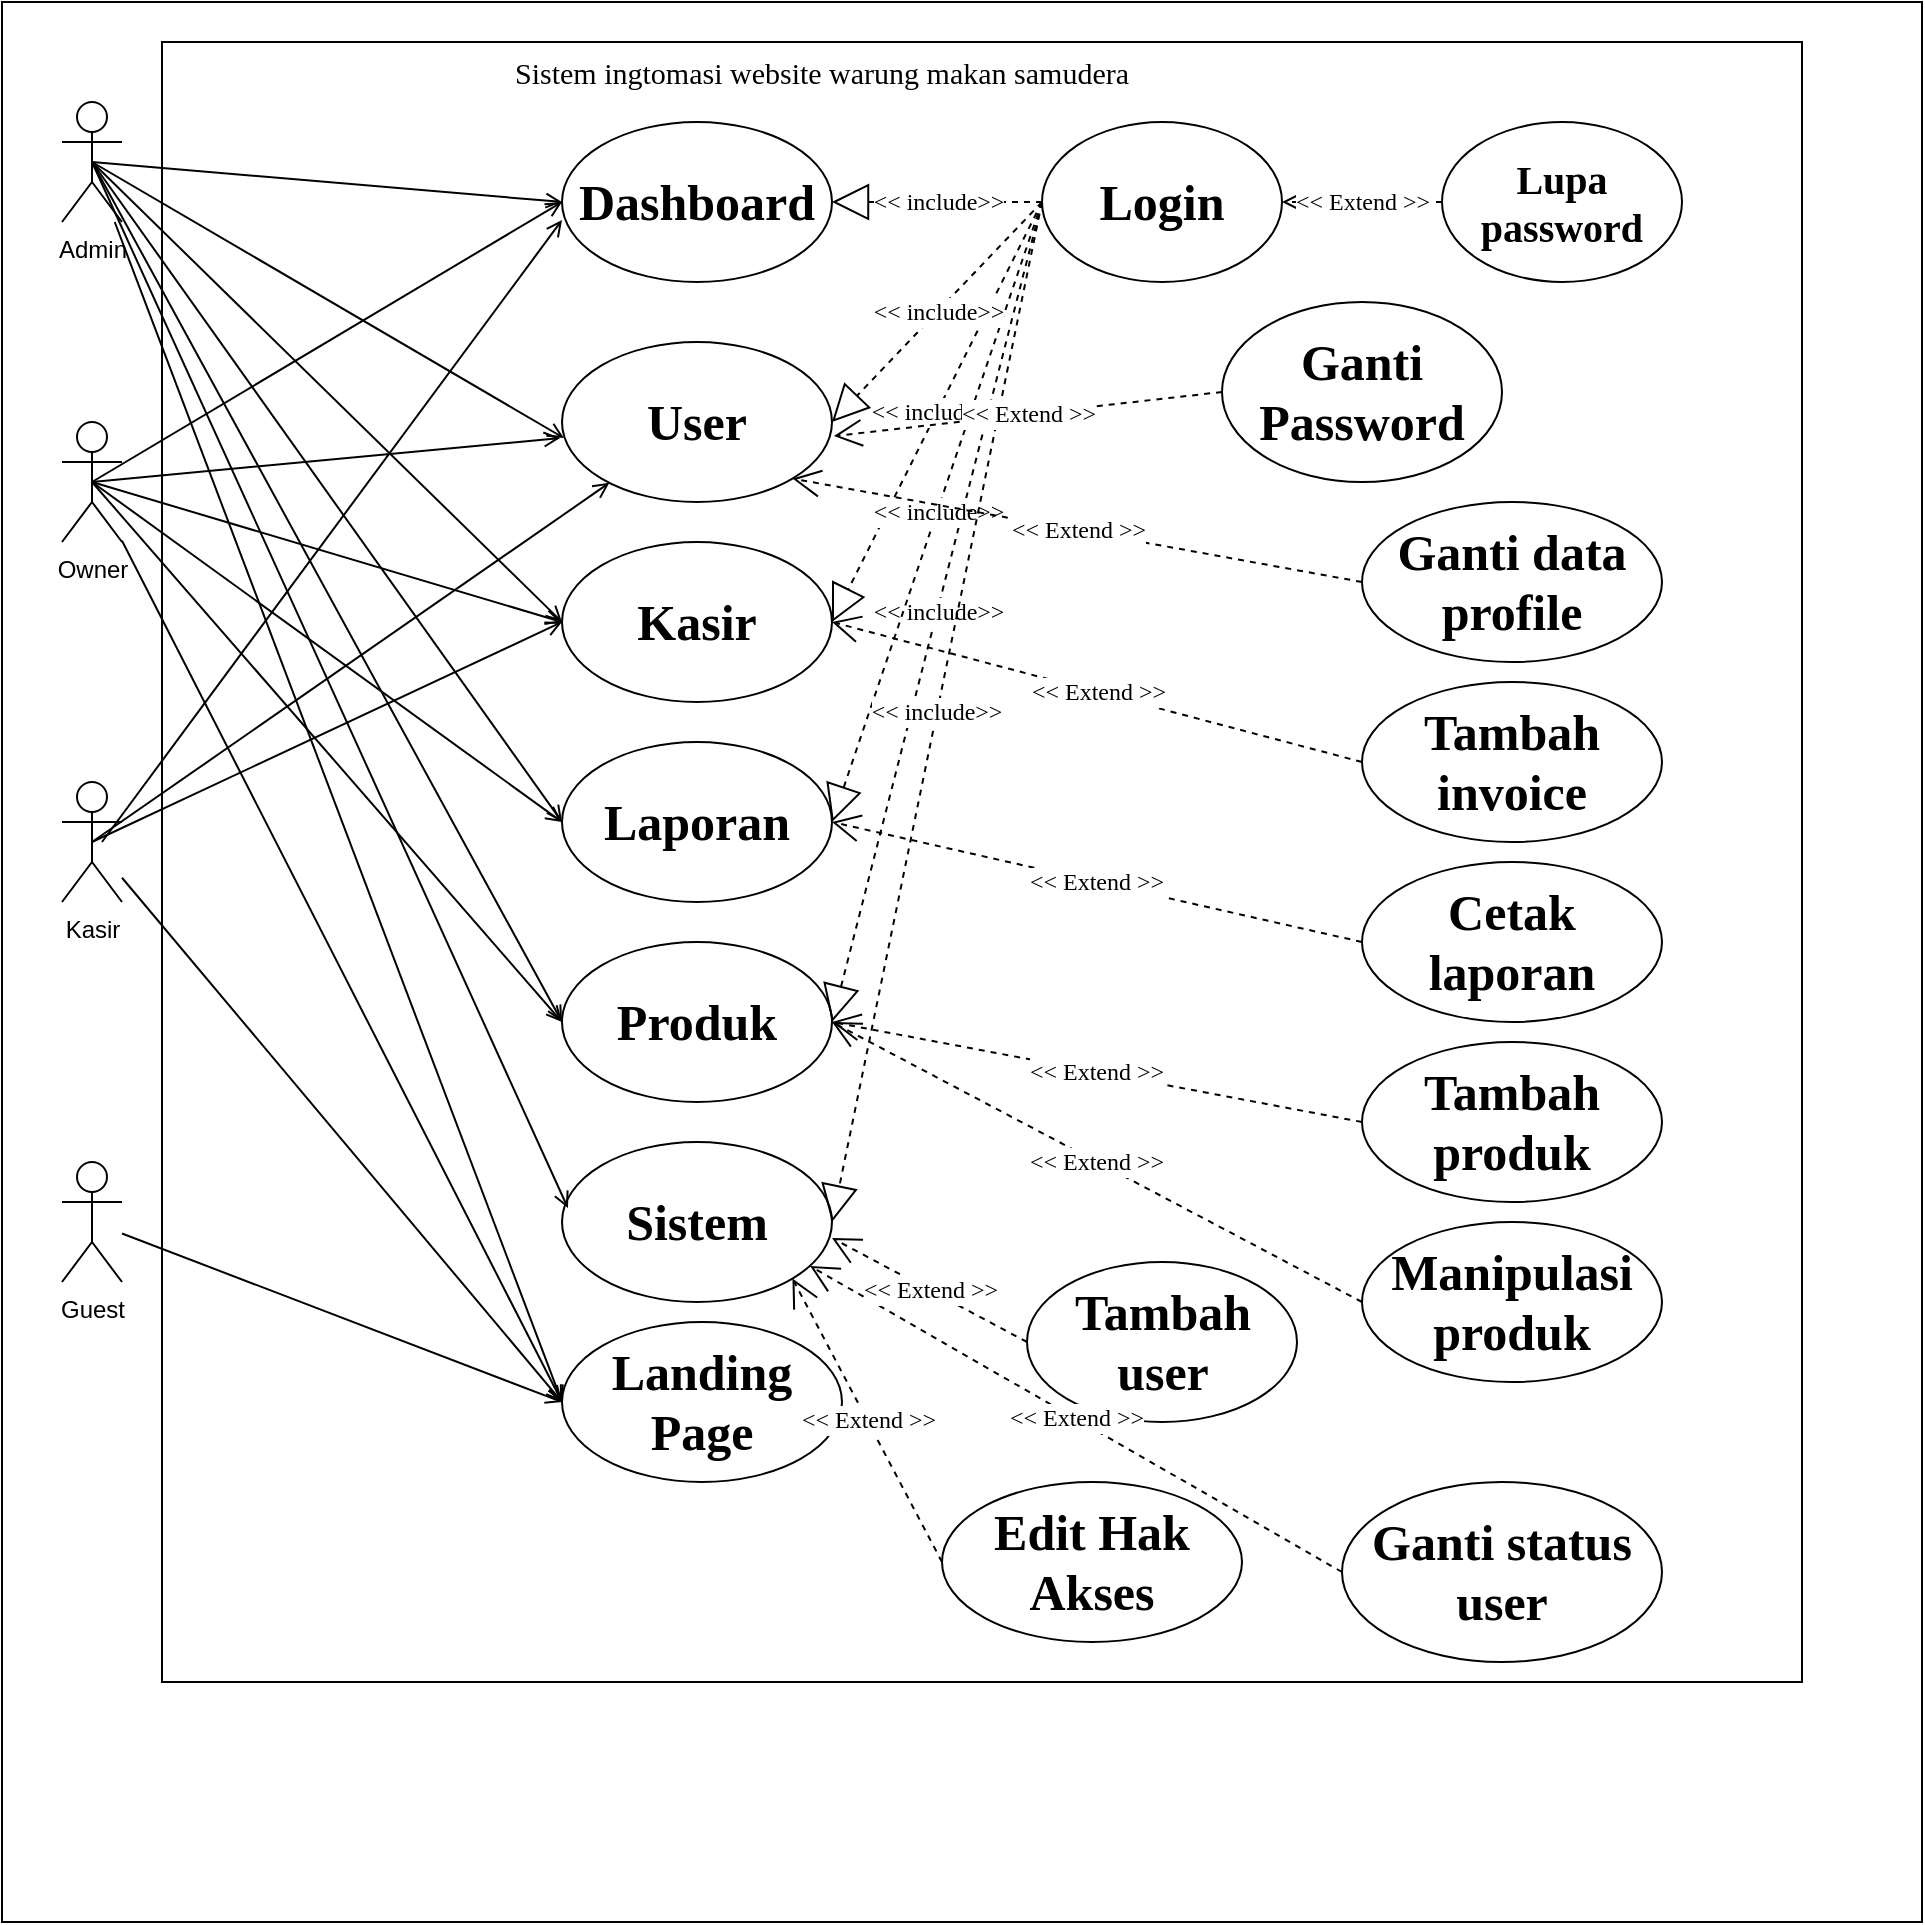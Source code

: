 <mxfile version="20.2.7" type="github">
  <diagram id="Ukrp1rUJxlxivOxeiudX" name="Page-1">
    <mxGraphModel dx="2585" dy="1371" grid="1" gridSize="10" guides="1" tooltips="1" connect="1" arrows="1" fold="1" page="1" pageScale="1" pageWidth="413" pageHeight="583" math="0" shadow="0">
      <root>
        <mxCell id="0" />
        <mxCell id="1" parent="0" />
        <mxCell id="VFZZ_loOnKPAne_LoCTI-1" value="" style="whiteSpace=wrap;html=1;aspect=fixed;" vertex="1" parent="1">
          <mxGeometry x="50" y="40" width="960" height="960" as="geometry" />
        </mxCell>
        <mxCell id="VFZZ_loOnKPAne_LoCTI-2" value="" style="whiteSpace=wrap;html=1;aspect=fixed;fontFamily=Times New Roman;" vertex="1" parent="1">
          <mxGeometry x="130" y="60" width="820" height="820" as="geometry" />
        </mxCell>
        <mxCell id="VFZZ_loOnKPAne_LoCTI-49" style="edgeStyle=none;shape=connector;rounded=0;orthogonalLoop=1;jettySize=auto;html=1;exitX=0.5;exitY=0.5;exitDx=0;exitDy=0;exitPerimeter=0;entryX=0;entryY=0.5;entryDx=0;entryDy=0;labelBackgroundColor=default;fontFamily=Times New Roman;fontSize=12;fontColor=default;endArrow=open;strokeColor=default;" edge="1" parent="1" source="VFZZ_loOnKPAne_LoCTI-3" target="VFZZ_loOnKPAne_LoCTI-25">
          <mxGeometry relative="1" as="geometry" />
        </mxCell>
        <mxCell id="VFZZ_loOnKPAne_LoCTI-75" style="edgeStyle=none;orthogonalLoop=1;jettySize=auto;html=1;entryX=0;entryY=0.5;entryDx=0;entryDy=0;fontFamily=Times New Roman;fontSize=12;fontColor=default;endArrow=open;" edge="1" parent="1" source="VFZZ_loOnKPAne_LoCTI-3" target="VFZZ_loOnKPAne_LoCTI-70">
          <mxGeometry relative="1" as="geometry" />
        </mxCell>
        <mxCell id="VFZZ_loOnKPAne_LoCTI-3" value="Admin" style="shape=umlActor;verticalLabelPosition=bottom;verticalAlign=top;html=1;outlineConnect=0;" vertex="1" parent="1">
          <mxGeometry x="80" y="90" width="30" height="60" as="geometry" />
        </mxCell>
        <mxCell id="VFZZ_loOnKPAne_LoCTI-74" style="edgeStyle=none;orthogonalLoop=1;jettySize=auto;html=1;fontFamily=Times New Roman;fontSize=12;fontColor=default;endArrow=open;" edge="1" parent="1" source="VFZZ_loOnKPAne_LoCTI-8">
          <mxGeometry relative="1" as="geometry">
            <mxPoint x="330" y="740" as="targetPoint" />
          </mxGeometry>
        </mxCell>
        <mxCell id="VFZZ_loOnKPAne_LoCTI-8" value="Owner" style="shape=umlActor;verticalLabelPosition=bottom;verticalAlign=top;html=1;outlineConnect=0;" vertex="1" parent="1">
          <mxGeometry x="80" y="250" width="30" height="60" as="geometry" />
        </mxCell>
        <mxCell id="VFZZ_loOnKPAne_LoCTI-73" style="edgeStyle=none;orthogonalLoop=1;jettySize=auto;html=1;fontFamily=Times New Roman;fontSize=12;fontColor=default;endArrow=open;" edge="1" parent="1" source="VFZZ_loOnKPAne_LoCTI-9">
          <mxGeometry relative="1" as="geometry">
            <mxPoint x="330" y="740" as="targetPoint" />
          </mxGeometry>
        </mxCell>
        <mxCell id="VFZZ_loOnKPAne_LoCTI-9" value="Kasir" style="shape=umlActor;verticalLabelPosition=bottom;verticalAlign=top;html=1;outlineConnect=0;" vertex="1" parent="1">
          <mxGeometry x="80" y="430" width="30" height="60" as="geometry" />
        </mxCell>
        <mxCell id="VFZZ_loOnKPAne_LoCTI-72" style="edgeStyle=none;orthogonalLoop=1;jettySize=auto;html=1;entryX=0;entryY=0.5;entryDx=0;entryDy=0;fontFamily=Times New Roman;fontSize=12;fontColor=default;endArrow=open;" edge="1" parent="1" source="VFZZ_loOnKPAne_LoCTI-10" target="VFZZ_loOnKPAne_LoCTI-70">
          <mxGeometry relative="1" as="geometry" />
        </mxCell>
        <mxCell id="VFZZ_loOnKPAne_LoCTI-10" value="Guest" style="shape=umlActor;verticalLabelPosition=bottom;verticalAlign=top;html=1;outlineConnect=0;" vertex="1" parent="1">
          <mxGeometry x="80" y="620" width="30" height="60" as="geometry" />
        </mxCell>
        <mxCell id="VFZZ_loOnKPAne_LoCTI-11" value="Sistem ingtomasi website warung makan samudera" style="text;html=1;strokeColor=none;fillColor=none;align=center;verticalAlign=middle;whiteSpace=wrap;rounded=0;fontFamily=Times New Roman;fontSize=15;" vertex="1" parent="1">
          <mxGeometry x="295" y="60" width="330" height="30" as="geometry" />
        </mxCell>
        <mxCell id="VFZZ_loOnKPAne_LoCTI-12" value="&lt;font size=&quot;1&quot;&gt;&lt;b style=&quot;font-size: 25px;&quot;&gt;Login&lt;/b&gt;&lt;/font&gt;" style="ellipse;whiteSpace=wrap;html=1;fontFamily=Times New Roman;fontSize=15;" vertex="1" parent="1">
          <mxGeometry x="570" y="100" width="120" height="80" as="geometry" />
        </mxCell>
        <mxCell id="VFZZ_loOnKPAne_LoCTI-13" value="&lt;font size=&quot;1&quot;&gt;&lt;b style=&quot;font-size: 20px;&quot;&gt;Lupa password&lt;/b&gt;&lt;/font&gt;" style="ellipse;whiteSpace=wrap;html=1;fontFamily=Times New Roman;fontSize=15;" vertex="1" parent="1">
          <mxGeometry x="770" y="100" width="120" height="80" as="geometry" />
        </mxCell>
        <mxCell id="VFZZ_loOnKPAne_LoCTI-25" value="&lt;font size=&quot;1&quot;&gt;&lt;b style=&quot;font-size: 25px;&quot;&gt;Dashboard&lt;/b&gt;&lt;/font&gt;" style="ellipse;whiteSpace=wrap;html=1;fontFamily=Times New Roman;fontSize=15;" vertex="1" parent="1">
          <mxGeometry x="330" y="100" width="135" height="80" as="geometry" />
        </mxCell>
        <mxCell id="VFZZ_loOnKPAne_LoCTI-26" value="&lt;font size=&quot;1&quot;&gt;&lt;b style=&quot;font-size: 25px;&quot;&gt;Sistem&lt;/b&gt;&lt;/font&gt;" style="ellipse;whiteSpace=wrap;html=1;fontFamily=Times New Roman;fontSize=15;" vertex="1" parent="1">
          <mxGeometry x="330" y="610" width="135" height="80" as="geometry" />
        </mxCell>
        <mxCell id="VFZZ_loOnKPAne_LoCTI-27" value="&lt;font size=&quot;1&quot;&gt;&lt;b style=&quot;font-size: 25px;&quot;&gt;User&lt;/b&gt;&lt;/font&gt;" style="ellipse;whiteSpace=wrap;html=1;fontFamily=Times New Roman;fontSize=15;" vertex="1" parent="1">
          <mxGeometry x="330" y="210" width="135" height="80" as="geometry" />
        </mxCell>
        <mxCell id="VFZZ_loOnKPAne_LoCTI-28" value="&lt;font size=&quot;1&quot;&gt;&lt;b style=&quot;font-size: 25px;&quot;&gt;Produk&lt;/b&gt;&lt;/font&gt;" style="ellipse;whiteSpace=wrap;html=1;fontFamily=Times New Roman;fontSize=15;" vertex="1" parent="1">
          <mxGeometry x="330" y="510" width="135" height="80" as="geometry" />
        </mxCell>
        <mxCell id="VFZZ_loOnKPAne_LoCTI-29" value="&lt;font size=&quot;1&quot;&gt;&lt;b style=&quot;font-size: 25px;&quot;&gt;Kasir&lt;/b&gt;&lt;/font&gt;" style="ellipse;whiteSpace=wrap;html=1;fontFamily=Times New Roman;fontSize=15;" vertex="1" parent="1">
          <mxGeometry x="330" y="310" width="135" height="80" as="geometry" />
        </mxCell>
        <mxCell id="VFZZ_loOnKPAne_LoCTI-30" value="&lt;span style=&quot;font-size: 25px;&quot;&gt;&lt;b&gt;Laporan&lt;/b&gt;&lt;/span&gt;" style="ellipse;whiteSpace=wrap;html=1;fontFamily=Times New Roman;fontSize=15;" vertex="1" parent="1">
          <mxGeometry x="330" y="410" width="135" height="80" as="geometry" />
        </mxCell>
        <mxCell id="VFZZ_loOnKPAne_LoCTI-50" style="edgeStyle=none;shape=connector;rounded=0;orthogonalLoop=1;jettySize=auto;html=1;exitX=0.5;exitY=0.5;exitDx=0;exitDy=0;exitPerimeter=0;entryX=0.007;entryY=0.6;entryDx=0;entryDy=0;labelBackgroundColor=default;fontFamily=Times New Roman;fontSize=12;fontColor=default;endArrow=open;strokeColor=default;entryPerimeter=0;" edge="1" parent="1" source="VFZZ_loOnKPAne_LoCTI-3" target="VFZZ_loOnKPAne_LoCTI-27">
          <mxGeometry relative="1" as="geometry">
            <mxPoint x="105" y="130" as="sourcePoint" />
            <mxPoint x="340" y="150" as="targetPoint" />
          </mxGeometry>
        </mxCell>
        <mxCell id="VFZZ_loOnKPAne_LoCTI-51" style="edgeStyle=none;shape=connector;rounded=0;orthogonalLoop=1;jettySize=auto;html=1;entryX=0;entryY=0.5;entryDx=0;entryDy=0;labelBackgroundColor=default;fontFamily=Times New Roman;fontSize=12;fontColor=default;endArrow=open;strokeColor=default;exitX=0.5;exitY=0.5;exitDx=0;exitDy=0;exitPerimeter=0;" edge="1" parent="1" source="VFZZ_loOnKPAne_LoCTI-3" target="VFZZ_loOnKPAne_LoCTI-29">
          <mxGeometry relative="1" as="geometry">
            <mxPoint x="115" y="140" as="sourcePoint" />
            <mxPoint x="350" y="160" as="targetPoint" />
          </mxGeometry>
        </mxCell>
        <mxCell id="VFZZ_loOnKPAne_LoCTI-52" style="edgeStyle=none;shape=connector;rounded=0;orthogonalLoop=1;jettySize=auto;html=1;exitX=0.5;exitY=0.5;exitDx=0;exitDy=0;exitPerimeter=0;entryX=0;entryY=0.5;entryDx=0;entryDy=0;labelBackgroundColor=default;fontFamily=Times New Roman;fontSize=12;fontColor=default;endArrow=open;strokeColor=default;" edge="1" parent="1" source="VFZZ_loOnKPAne_LoCTI-3" target="VFZZ_loOnKPAne_LoCTI-30">
          <mxGeometry relative="1" as="geometry">
            <mxPoint x="125" y="150" as="sourcePoint" />
            <mxPoint x="360" y="170" as="targetPoint" />
          </mxGeometry>
        </mxCell>
        <mxCell id="VFZZ_loOnKPAne_LoCTI-53" style="edgeStyle=none;shape=connector;rounded=0;orthogonalLoop=1;jettySize=auto;html=1;exitX=0.5;exitY=0.5;exitDx=0;exitDy=0;exitPerimeter=0;entryX=0;entryY=0.5;entryDx=0;entryDy=0;labelBackgroundColor=default;fontFamily=Times New Roman;fontSize=12;fontColor=default;endArrow=open;strokeColor=default;" edge="1" parent="1" source="VFZZ_loOnKPAne_LoCTI-3" target="VFZZ_loOnKPAne_LoCTI-28">
          <mxGeometry relative="1" as="geometry">
            <mxPoint x="135" y="160" as="sourcePoint" />
            <mxPoint x="370" y="180" as="targetPoint" />
          </mxGeometry>
        </mxCell>
        <mxCell id="VFZZ_loOnKPAne_LoCTI-54" style="edgeStyle=none;shape=connector;rounded=0;orthogonalLoop=1;jettySize=auto;html=1;exitX=0.5;exitY=0.5;exitDx=0;exitDy=0;exitPerimeter=0;entryX=0.022;entryY=0.413;entryDx=0;entryDy=0;labelBackgroundColor=default;fontFamily=Times New Roman;fontSize=12;fontColor=default;endArrow=open;strokeColor=default;entryPerimeter=0;" edge="1" parent="1" source="VFZZ_loOnKPAne_LoCTI-3" target="VFZZ_loOnKPAne_LoCTI-26">
          <mxGeometry relative="1" as="geometry">
            <mxPoint x="145" y="170" as="sourcePoint" />
            <mxPoint x="380" y="190" as="targetPoint" />
          </mxGeometry>
        </mxCell>
        <mxCell id="VFZZ_loOnKPAne_LoCTI-55" style="edgeStyle=none;shape=connector;rounded=0;orthogonalLoop=1;jettySize=auto;html=1;exitX=0.5;exitY=0.5;exitDx=0;exitDy=0;exitPerimeter=0;entryX=0;entryY=0.5;entryDx=0;entryDy=0;labelBackgroundColor=default;fontFamily=Times New Roman;fontSize=12;fontColor=default;endArrow=open;strokeColor=default;" edge="1" parent="1" source="VFZZ_loOnKPAne_LoCTI-8" target="VFZZ_loOnKPAne_LoCTI-25">
          <mxGeometry relative="1" as="geometry">
            <mxPoint x="155" y="180" as="sourcePoint" />
            <mxPoint x="390" y="200" as="targetPoint" />
          </mxGeometry>
        </mxCell>
        <mxCell id="VFZZ_loOnKPAne_LoCTI-56" style="edgeStyle=none;shape=connector;rounded=0;orthogonalLoop=1;jettySize=auto;html=1;exitX=0.5;exitY=0.5;exitDx=0;exitDy=0;exitPerimeter=0;entryX=-0.007;entryY=0.6;entryDx=0;entryDy=0;labelBackgroundColor=default;fontFamily=Times New Roman;fontSize=12;fontColor=default;endArrow=open;strokeColor=default;entryPerimeter=0;" edge="1" parent="1" source="VFZZ_loOnKPAne_LoCTI-8" target="VFZZ_loOnKPAne_LoCTI-27">
          <mxGeometry relative="1" as="geometry">
            <mxPoint x="165" y="190" as="sourcePoint" />
            <mxPoint x="400" y="210" as="targetPoint" />
          </mxGeometry>
        </mxCell>
        <mxCell id="VFZZ_loOnKPAne_LoCTI-57" style="edgeStyle=none;shape=connector;rounded=0;orthogonalLoop=1;jettySize=auto;html=1;exitX=0.5;exitY=0.5;exitDx=0;exitDy=0;exitPerimeter=0;entryX=0;entryY=0.5;entryDx=0;entryDy=0;labelBackgroundColor=default;fontFamily=Times New Roman;fontSize=12;fontColor=default;endArrow=open;strokeColor=default;" edge="1" parent="1" source="VFZZ_loOnKPAne_LoCTI-9" target="VFZZ_loOnKPAne_LoCTI-29">
          <mxGeometry relative="1" as="geometry">
            <mxPoint x="175" y="200" as="sourcePoint" />
            <mxPoint x="410" y="220" as="targetPoint" />
          </mxGeometry>
        </mxCell>
        <mxCell id="VFZZ_loOnKPAne_LoCTI-58" style="edgeStyle=none;shape=connector;rounded=0;orthogonalLoop=1;jettySize=auto;html=1;entryX=0;entryY=0.5;entryDx=0;entryDy=0;labelBackgroundColor=default;fontFamily=Times New Roman;fontSize=12;fontColor=default;endArrow=open;strokeColor=default;exitX=0.5;exitY=0.5;exitDx=0;exitDy=0;exitPerimeter=0;" edge="1" parent="1" source="VFZZ_loOnKPAne_LoCTI-8" target="VFZZ_loOnKPAne_LoCTI-29">
          <mxGeometry relative="1" as="geometry">
            <mxPoint x="185" y="210" as="sourcePoint" />
            <mxPoint x="420" y="230" as="targetPoint" />
          </mxGeometry>
        </mxCell>
        <mxCell id="VFZZ_loOnKPAne_LoCTI-59" style="edgeStyle=none;shape=connector;rounded=0;orthogonalLoop=1;jettySize=auto;html=1;exitX=0.5;exitY=0.5;exitDx=0;exitDy=0;exitPerimeter=0;labelBackgroundColor=default;fontFamily=Times New Roman;fontSize=12;fontColor=default;endArrow=open;strokeColor=default;" edge="1" parent="1" source="VFZZ_loOnKPAne_LoCTI-8">
          <mxGeometry relative="1" as="geometry">
            <mxPoint x="195" y="220" as="sourcePoint" />
            <mxPoint x="330" y="450" as="targetPoint" />
          </mxGeometry>
        </mxCell>
        <mxCell id="VFZZ_loOnKPAne_LoCTI-61" style="edgeStyle=none;shape=connector;rounded=0;orthogonalLoop=1;jettySize=auto;html=1;exitX=0.5;exitY=0.5;exitDx=0;exitDy=0;exitPerimeter=0;entryX=0;entryY=0.5;entryDx=0;entryDy=0;labelBackgroundColor=default;fontFamily=Times New Roman;fontSize=12;fontColor=default;endArrow=open;strokeColor=default;" edge="1" parent="1" source="VFZZ_loOnKPAne_LoCTI-8" target="VFZZ_loOnKPAne_LoCTI-28">
          <mxGeometry relative="1" as="geometry">
            <mxPoint x="215" y="240" as="sourcePoint" />
            <mxPoint x="450" y="260" as="targetPoint" />
          </mxGeometry>
        </mxCell>
        <mxCell id="VFZZ_loOnKPAne_LoCTI-62" style="edgeStyle=none;shape=connector;rounded=0;orthogonalLoop=1;jettySize=auto;html=1;entryX=0;entryY=0.613;entryDx=0;entryDy=0;labelBackgroundColor=default;fontFamily=Times New Roman;fontSize=12;fontColor=default;endArrow=open;strokeColor=default;entryPerimeter=0;" edge="1" parent="1" target="VFZZ_loOnKPAne_LoCTI-25">
          <mxGeometry relative="1" as="geometry">
            <mxPoint x="100" y="460" as="sourcePoint" />
            <mxPoint x="340" y="360" as="targetPoint" />
          </mxGeometry>
        </mxCell>
        <mxCell id="VFZZ_loOnKPAne_LoCTI-63" style="edgeStyle=none;shape=connector;rounded=0;orthogonalLoop=1;jettySize=auto;html=1;exitX=0.5;exitY=0.5;exitDx=0;exitDy=0;exitPerimeter=0;labelBackgroundColor=default;fontFamily=Times New Roman;fontSize=12;fontColor=default;endArrow=open;strokeColor=default;" edge="1" parent="1" source="VFZZ_loOnKPAne_LoCTI-9" target="VFZZ_loOnKPAne_LoCTI-27">
          <mxGeometry relative="1" as="geometry">
            <mxPoint x="115" y="480" as="sourcePoint" />
            <mxPoint x="330" y="260" as="targetPoint" />
          </mxGeometry>
        </mxCell>
        <mxCell id="VFZZ_loOnKPAne_LoCTI-64" value="&amp;lt;&amp;lt; include&amp;gt;&amp;gt;" style="endArrow=block;endSize=16;endFill=0;html=1;rounded=0;dashed=1;labelBackgroundColor=default;fontFamily=Times New Roman;fontSize=12;fontColor=default;strokeColor=default;shape=connector;exitX=0;exitY=0.5;exitDx=0;exitDy=0;entryX=1;entryY=0.5;entryDx=0;entryDy=0;" edge="1" parent="1" source="VFZZ_loOnKPAne_LoCTI-12" target="VFZZ_loOnKPAne_LoCTI-25">
          <mxGeometry width="160" relative="1" as="geometry">
            <mxPoint x="390" y="430" as="sourcePoint" />
            <mxPoint x="550" y="430" as="targetPoint" />
          </mxGeometry>
        </mxCell>
        <mxCell id="VFZZ_loOnKPAne_LoCTI-65" value="&amp;lt;&amp;lt; include&amp;gt;&amp;gt;" style="endArrow=block;endSize=16;endFill=0;html=1;rounded=0;dashed=1;labelBackgroundColor=default;fontFamily=Times New Roman;fontSize=12;fontColor=default;strokeColor=default;shape=connector;exitX=0;exitY=0.5;exitDx=0;exitDy=0;entryX=1;entryY=0.5;entryDx=0;entryDy=0;" edge="1" parent="1" source="VFZZ_loOnKPAne_LoCTI-12" target="VFZZ_loOnKPAne_LoCTI-29">
          <mxGeometry width="160" relative="1" as="geometry">
            <mxPoint x="600" y="150" as="sourcePoint" />
            <mxPoint x="475" y="150" as="targetPoint" />
          </mxGeometry>
        </mxCell>
        <mxCell id="VFZZ_loOnKPAne_LoCTI-66" value="&amp;lt;&amp;lt; include&amp;gt;&amp;gt;" style="endArrow=block;endSize=16;endFill=0;html=1;rounded=0;dashed=1;labelBackgroundColor=default;fontFamily=Times New Roman;fontSize=12;fontColor=default;strokeColor=default;shape=connector;exitX=0;exitY=0.5;exitDx=0;exitDy=0;entryX=1;entryY=0.5;entryDx=0;entryDy=0;" edge="1" parent="1" source="VFZZ_loOnKPAne_LoCTI-12" target="VFZZ_loOnKPAne_LoCTI-28">
          <mxGeometry width="160" relative="1" as="geometry">
            <mxPoint x="610" y="160" as="sourcePoint" />
            <mxPoint x="485" y="160" as="targetPoint" />
          </mxGeometry>
        </mxCell>
        <mxCell id="VFZZ_loOnKPAne_LoCTI-67" value="&amp;lt;&amp;lt; include&amp;gt;&amp;gt;" style="endArrow=block;endSize=16;endFill=0;html=1;rounded=0;dashed=1;labelBackgroundColor=default;fontFamily=Times New Roman;fontSize=12;fontColor=default;strokeColor=default;shape=connector;exitX=0;exitY=0.5;exitDx=0;exitDy=0;entryX=1;entryY=0.5;entryDx=0;entryDy=0;" edge="1" parent="1" source="VFZZ_loOnKPAne_LoCTI-12" target="VFZZ_loOnKPAne_LoCTI-30">
          <mxGeometry width="160" relative="1" as="geometry">
            <mxPoint x="620" y="170" as="sourcePoint" />
            <mxPoint x="495" y="170" as="targetPoint" />
          </mxGeometry>
        </mxCell>
        <mxCell id="VFZZ_loOnKPAne_LoCTI-68" value="&amp;lt;&amp;lt; include&amp;gt;&amp;gt;" style="endArrow=block;endSize=16;endFill=0;html=1;rounded=0;dashed=1;labelBackgroundColor=default;fontFamily=Times New Roman;fontSize=12;fontColor=default;strokeColor=default;shape=connector;exitX=0;exitY=0.5;exitDx=0;exitDy=0;entryX=1;entryY=0.5;entryDx=0;entryDy=0;" edge="1" parent="1" source="VFZZ_loOnKPAne_LoCTI-12" target="VFZZ_loOnKPAne_LoCTI-26">
          <mxGeometry width="160" relative="1" as="geometry">
            <mxPoint x="630" y="180" as="sourcePoint" />
            <mxPoint x="505" y="180" as="targetPoint" />
          </mxGeometry>
        </mxCell>
        <mxCell id="VFZZ_loOnKPAne_LoCTI-69" value="&amp;lt;&amp;lt; include&amp;gt;&amp;gt;" style="endArrow=block;endSize=16;endFill=0;html=1;rounded=0;dashed=1;labelBackgroundColor=default;fontFamily=Times New Roman;fontSize=12;fontColor=default;strokeColor=default;shape=connector;exitX=0;exitY=0.5;exitDx=0;exitDy=0;entryX=1;entryY=0.5;entryDx=0;entryDy=0;" edge="1" parent="1" source="VFZZ_loOnKPAne_LoCTI-12" target="VFZZ_loOnKPAne_LoCTI-27">
          <mxGeometry width="160" relative="1" as="geometry">
            <mxPoint x="640" y="190" as="sourcePoint" />
            <mxPoint x="515" y="190" as="targetPoint" />
          </mxGeometry>
        </mxCell>
        <mxCell id="VFZZ_loOnKPAne_LoCTI-70" value="&lt;font size=&quot;1&quot;&gt;&lt;b style=&quot;font-size: 25px;&quot;&gt;Landing Page&lt;/b&gt;&lt;/font&gt;" style="ellipse;whiteSpace=wrap;html=1;fontFamily=Times New Roman;fontSize=15;" vertex="1" parent="1">
          <mxGeometry x="330" y="700" width="140" height="80" as="geometry" />
        </mxCell>
        <mxCell id="VFZZ_loOnKPAne_LoCTI-76" value="&amp;lt;&amp;lt; Extend &amp;gt;&amp;gt;" style="endArrow=open;endSize=12;dashed=1;html=1;fontFamily=Times New Roman;fontSize=12;fontColor=default;exitX=0;exitY=0.5;exitDx=0;exitDy=0;entryX=1;entryY=0.5;entryDx=0;entryDy=0;" edge="1" parent="1" source="VFZZ_loOnKPAne_LoCTI-13" target="VFZZ_loOnKPAne_LoCTI-12">
          <mxGeometry width="160" relative="1" as="geometry">
            <mxPoint x="390" y="470" as="sourcePoint" />
            <mxPoint x="550" y="470" as="targetPoint" />
          </mxGeometry>
        </mxCell>
        <mxCell id="VFZZ_loOnKPAne_LoCTI-77" value="&lt;span style=&quot;font-size: 25px;&quot;&gt;&lt;b&gt;Ganti Password&lt;/b&gt;&lt;/span&gt;" style="ellipse;whiteSpace=wrap;html=1;fontFamily=Times New Roman;fontSize=15;" vertex="1" parent="1">
          <mxGeometry x="660" y="190" width="140" height="90" as="geometry" />
        </mxCell>
        <mxCell id="VFZZ_loOnKPAne_LoCTI-78" value="&lt;font size=&quot;1&quot;&gt;&lt;b style=&quot;font-size: 25px;&quot;&gt;Ganti data profile&lt;/b&gt;&lt;/font&gt;" style="ellipse;whiteSpace=wrap;html=1;fontFamily=Times New Roman;fontSize=15;" vertex="1" parent="1">
          <mxGeometry x="730" y="290" width="150" height="80" as="geometry" />
        </mxCell>
        <mxCell id="VFZZ_loOnKPAne_LoCTI-79" value="&amp;lt;&amp;lt; Extend &amp;gt;&amp;gt;" style="endArrow=open;endSize=12;dashed=1;html=1;fontFamily=Times New Roman;fontSize=12;fontColor=default;exitX=0;exitY=0.5;exitDx=0;exitDy=0;entryX=1.007;entryY=0.588;entryDx=0;entryDy=0;entryPerimeter=0;" edge="1" parent="1" source="VFZZ_loOnKPAne_LoCTI-77" target="VFZZ_loOnKPAne_LoCTI-27">
          <mxGeometry width="160" relative="1" as="geometry">
            <mxPoint x="780" y="150" as="sourcePoint" />
            <mxPoint x="700" y="150" as="targetPoint" />
          </mxGeometry>
        </mxCell>
        <mxCell id="VFZZ_loOnKPAne_LoCTI-82" value="&lt;font size=&quot;1&quot;&gt;&lt;b style=&quot;font-size: 25px;&quot;&gt;Tambah invoice&lt;/b&gt;&lt;/font&gt;" style="ellipse;whiteSpace=wrap;html=1;fontFamily=Times New Roman;fontSize=15;" vertex="1" parent="1">
          <mxGeometry x="730" y="380" width="150" height="80" as="geometry" />
        </mxCell>
        <mxCell id="VFZZ_loOnKPAne_LoCTI-83" value="&lt;font size=&quot;1&quot;&gt;&lt;b style=&quot;font-size: 25px;&quot;&gt;Tambah produk&lt;/b&gt;&lt;/font&gt;" style="ellipse;whiteSpace=wrap;html=1;fontFamily=Times New Roman;fontSize=15;" vertex="1" parent="1">
          <mxGeometry x="730" y="560" width="150" height="80" as="geometry" />
        </mxCell>
        <mxCell id="VFZZ_loOnKPAne_LoCTI-84" value="&lt;font size=&quot;1&quot;&gt;&lt;b style=&quot;font-size: 25px;&quot;&gt;Cetak laporan&lt;/b&gt;&lt;/font&gt;" style="ellipse;whiteSpace=wrap;html=1;fontFamily=Times New Roman;fontSize=15;" vertex="1" parent="1">
          <mxGeometry x="730" y="470" width="150" height="80" as="geometry" />
        </mxCell>
        <mxCell id="VFZZ_loOnKPAne_LoCTI-85" value="&lt;font size=&quot;1&quot;&gt;&lt;b style=&quot;font-size: 25px;&quot;&gt;Manipulasi produk&lt;/b&gt;&lt;/font&gt;" style="ellipse;whiteSpace=wrap;html=1;fontFamily=Times New Roman;fontSize=15;" vertex="1" parent="1">
          <mxGeometry x="730" y="650" width="150" height="80" as="geometry" />
        </mxCell>
        <mxCell id="VFZZ_loOnKPAne_LoCTI-87" value="&lt;font size=&quot;1&quot;&gt;&lt;b style=&quot;font-size: 25px;&quot;&gt;Tambah user&lt;/b&gt;&lt;/font&gt;" style="ellipse;whiteSpace=wrap;html=1;fontFamily=Times New Roman;fontSize=15;" vertex="1" parent="1">
          <mxGeometry x="562.5" y="670" width="135" height="80" as="geometry" />
        </mxCell>
        <mxCell id="VFZZ_loOnKPAne_LoCTI-88" value="&lt;font size=&quot;1&quot;&gt;&lt;b style=&quot;font-size: 25px;&quot;&gt;Ganti status user&lt;/b&gt;&lt;/font&gt;" style="ellipse;whiteSpace=wrap;html=1;fontFamily=Times New Roman;fontSize=15;" vertex="1" parent="1">
          <mxGeometry x="720" y="780" width="160" height="90" as="geometry" />
        </mxCell>
        <mxCell id="VFZZ_loOnKPAne_LoCTI-89" value="&amp;lt;&amp;lt; Extend &amp;gt;&amp;gt;" style="endArrow=open;endSize=12;dashed=1;html=1;fontFamily=Times New Roman;fontSize=12;fontColor=default;entryX=1;entryY=1;entryDx=0;entryDy=0;exitX=0;exitY=0.5;exitDx=0;exitDy=0;" edge="1" parent="1" source="VFZZ_loOnKPAne_LoCTI-78" target="VFZZ_loOnKPAne_LoCTI-27">
          <mxGeometry width="160" relative="1" as="geometry">
            <mxPoint x="670" y="245" as="sourcePoint" />
            <mxPoint x="475.945" y="267.04" as="targetPoint" />
          </mxGeometry>
        </mxCell>
        <mxCell id="VFZZ_loOnKPAne_LoCTI-90" value="&amp;lt;&amp;lt; Extend &amp;gt;&amp;gt;" style="endArrow=open;endSize=12;dashed=1;html=1;fontFamily=Times New Roman;fontSize=12;fontColor=default;entryX=1;entryY=0.5;entryDx=0;entryDy=0;exitX=0;exitY=0.5;exitDx=0;exitDy=0;" edge="1" parent="1" source="VFZZ_loOnKPAne_LoCTI-82" target="VFZZ_loOnKPAne_LoCTI-29">
          <mxGeometry width="160" relative="1" as="geometry">
            <mxPoint x="740" y="340" as="sourcePoint" />
            <mxPoint x="455.052" y="288.389" as="targetPoint" />
          </mxGeometry>
        </mxCell>
        <mxCell id="VFZZ_loOnKPAne_LoCTI-92" value="&amp;lt;&amp;lt; Extend &amp;gt;&amp;gt;" style="endArrow=open;endSize=12;dashed=1;html=1;fontFamily=Times New Roman;fontSize=12;fontColor=default;entryX=1;entryY=0.5;entryDx=0;entryDy=0;exitX=0;exitY=0.5;exitDx=0;exitDy=0;" edge="1" parent="1" source="VFZZ_loOnKPAne_LoCTI-84" target="VFZZ_loOnKPAne_LoCTI-30">
          <mxGeometry width="160" relative="1" as="geometry">
            <mxPoint x="740" y="430" as="sourcePoint" />
            <mxPoint x="475" y="360" as="targetPoint" />
          </mxGeometry>
        </mxCell>
        <mxCell id="VFZZ_loOnKPAne_LoCTI-93" value="&amp;lt;&amp;lt; Extend &amp;gt;&amp;gt;" style="endArrow=open;endSize=12;dashed=1;html=1;fontFamily=Times New Roman;fontSize=12;fontColor=default;entryX=1;entryY=0.5;entryDx=0;entryDy=0;exitX=0;exitY=0.5;exitDx=0;exitDy=0;" edge="1" parent="1" source="VFZZ_loOnKPAne_LoCTI-85" target="VFZZ_loOnKPAne_LoCTI-28">
          <mxGeometry width="160" relative="1" as="geometry">
            <mxPoint x="740" y="520" as="sourcePoint" />
            <mxPoint x="475" y="460" as="targetPoint" />
          </mxGeometry>
        </mxCell>
        <mxCell id="VFZZ_loOnKPAne_LoCTI-94" value="&amp;lt;&amp;lt; Extend &amp;gt;&amp;gt;" style="endArrow=open;endSize=12;dashed=1;html=1;fontFamily=Times New Roman;fontSize=12;fontColor=default;entryX=1;entryY=0.5;entryDx=0;entryDy=0;exitX=0;exitY=0.5;exitDx=0;exitDy=0;" edge="1" parent="1" source="VFZZ_loOnKPAne_LoCTI-83" target="VFZZ_loOnKPAne_LoCTI-28">
          <mxGeometry width="160" relative="1" as="geometry">
            <mxPoint x="750" y="530" as="sourcePoint" />
            <mxPoint x="485" y="470" as="targetPoint" />
          </mxGeometry>
        </mxCell>
        <mxCell id="VFZZ_loOnKPAne_LoCTI-95" value="&amp;lt;&amp;lt; Extend &amp;gt;&amp;gt;" style="endArrow=open;endSize=12;dashed=1;html=1;fontFamily=Times New Roman;fontSize=12;fontColor=default;entryX=0.919;entryY=0.775;entryDx=0;entryDy=0;exitX=0;exitY=0.5;exitDx=0;exitDy=0;entryPerimeter=0;" edge="1" parent="1" source="VFZZ_loOnKPAne_LoCTI-88" target="VFZZ_loOnKPAne_LoCTI-26">
          <mxGeometry width="160" relative="1" as="geometry">
            <mxPoint x="740" y="700" as="sourcePoint" />
            <mxPoint x="475" y="560" as="targetPoint" />
          </mxGeometry>
        </mxCell>
        <mxCell id="VFZZ_loOnKPAne_LoCTI-96" value="&amp;lt;&amp;lt; Extend &amp;gt;&amp;gt;" style="endArrow=open;endSize=12;dashed=1;html=1;fontFamily=Times New Roman;fontSize=12;fontColor=default;entryX=1;entryY=0.6;entryDx=0;entryDy=0;exitX=0;exitY=0.5;exitDx=0;exitDy=0;entryPerimeter=0;" edge="1" parent="1" source="VFZZ_loOnKPAne_LoCTI-87" target="VFZZ_loOnKPAne_LoCTI-26">
          <mxGeometry width="160" relative="1" as="geometry">
            <mxPoint x="750" y="710" as="sourcePoint" />
            <mxPoint x="485" y="570" as="targetPoint" />
          </mxGeometry>
        </mxCell>
        <mxCell id="VFZZ_loOnKPAne_LoCTI-97" value="&amp;lt;&amp;lt; Extend &amp;gt;&amp;gt;" style="endArrow=open;endSize=12;dashed=1;html=1;fontFamily=Times New Roman;fontSize=12;fontColor=default;entryX=1;entryY=1;entryDx=0;entryDy=0;exitX=0;exitY=0.5;exitDx=0;exitDy=0;" edge="1" parent="1" source="VFZZ_loOnKPAne_LoCTI-86" target="VFZZ_loOnKPAne_LoCTI-26">
          <mxGeometry width="160" relative="1" as="geometry">
            <mxPoint x="760" y="720" as="sourcePoint" />
            <mxPoint x="495" y="580" as="targetPoint" />
          </mxGeometry>
        </mxCell>
        <mxCell id="VFZZ_loOnKPAne_LoCTI-86" value="&lt;font size=&quot;1&quot;&gt;&lt;b style=&quot;font-size: 25px;&quot;&gt;Edit Hak Akses&lt;/b&gt;&lt;/font&gt;" style="ellipse;whiteSpace=wrap;html=1;fontFamily=Times New Roman;fontSize=15;" vertex="1" parent="1">
          <mxGeometry x="520" y="780" width="150" height="80" as="geometry" />
        </mxCell>
      </root>
    </mxGraphModel>
  </diagram>
</mxfile>
